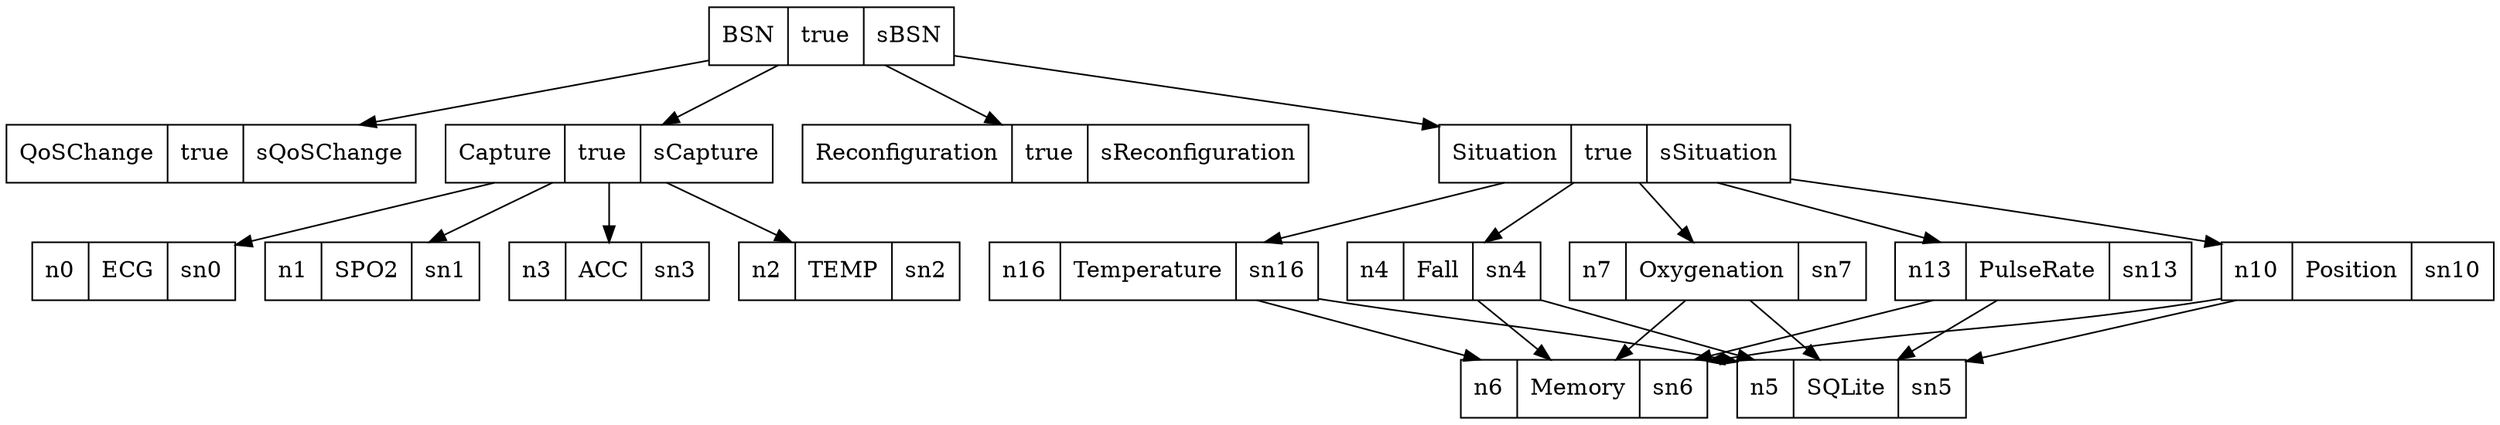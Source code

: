 digraph graphname {
BSN[shape=record, label="{{BSN|true|sBSN}}"];
QoSChange[shape=record, label="{{QoSChange|true|sQoSChange}}"];
Capture[shape=record, label="{{Capture|true|sCapture}}"];
n1[shape=record, label="{{n1|SPO2|sn1}}"];
n3[shape=record, label="{{n3|ACC|sn3}}"];
n2[shape=record, label="{{n2|TEMP|sn2}}"];
n0[shape=record, label="{{n0|ECG|sn0}}"];
Reconfiguration[shape=record, label="{{Reconfiguration|true|sReconfiguration}}"];
Situation[shape=record, label="{{Situation|true|sSituation}}"];
n16[shape=record, label="{{n16|Temperature|sn16}}"];
n6[shape=record, label="{{n6|Memory|sn6}}"];
n5[shape=record, label="{{n5|SQLite|sn5}}"];
n4[shape=record, label="{{n4|Fall|sn4}}"];
n6[shape=record, label="{{n6|Memory|sn6}}"];
n5[shape=record, label="{{n5|SQLite|sn5}}"];
n7[shape=record, label="{{n7|Oxygenation|sn7}}"];
n6[shape=record, label="{{n6|Memory|sn6}}"];
n5[shape=record, label="{{n5|SQLite|sn5}}"];
n13[shape=record, label="{{n13|PulseRate|sn13}}"];
n6[shape=record, label="{{n6|Memory|sn6}}"];
n5[shape=record, label="{{n5|SQLite|sn5}}"];
n10[shape=record, label="{{n10|Position|sn10}}"];
n6[shape=record, label="{{n6|Memory|sn6}}"];
n5[shape=record, label="{{n5|SQLite|sn5}}"];
BSN -> QoSChange;
BSN -> Capture;
Capture -> n1;
Capture -> n3;
Capture -> n2;
Capture -> n0;
BSN -> Reconfiguration;
BSN -> Situation;
Situation -> n16;
n16 -> n6;
n16 -> n5;
Situation -> n4;
n4 -> n6;
n4 -> n5;
Situation -> n7;
n7 -> n6;
n7 -> n5;
Situation -> n13;
n13 -> n6;
n13 -> n5;
Situation -> n10;
n10 -> n6;
n10 -> n5;
}